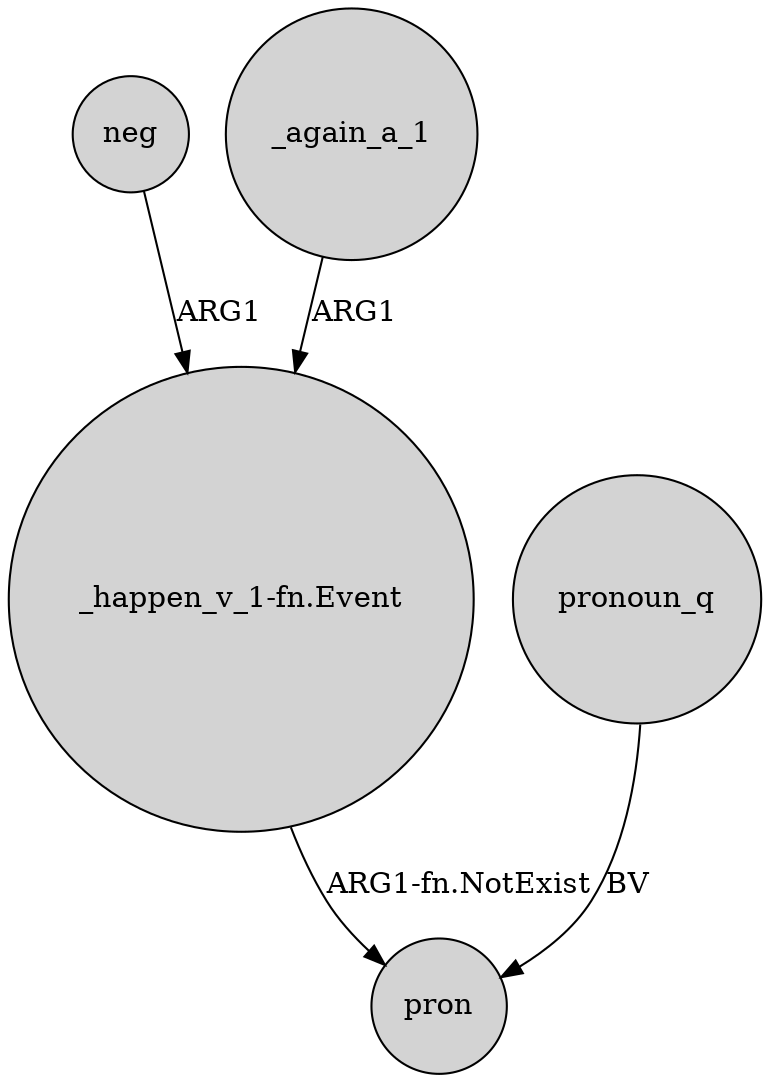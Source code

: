 digraph {
	node [shape=circle style=filled]
	neg -> "_happen_v_1-fn.Event" [label=ARG1]
	"_happen_v_1-fn.Event" -> pron [label="ARG1-fn.NotExist"]
	_again_a_1 -> "_happen_v_1-fn.Event" [label=ARG1]
	pronoun_q -> pron [label=BV]
}
